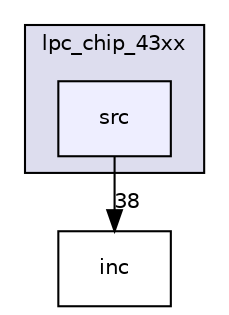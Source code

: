 digraph "muju/externals/base/soc/lpc43xx/lpc_chip_43xx/src" {
  compound=true
  node [ fontsize="10", fontname="Helvetica"];
  edge [ labelfontsize="10", labelfontname="Helvetica"];
  subgraph clusterdir_b88a78d1581bf098e52b184247b64f14 {
    graph [ bgcolor="#ddddee", pencolor="black", label="lpc_chip_43xx" fontname="Helvetica", fontsize="10", URL="dir_b88a78d1581bf098e52b184247b64f14.html"]
  dir_a8c8fec3840559dd44bd10c16e6b9246 [shape=box, label="src", style="filled", fillcolor="#eeeeff", pencolor="black", URL="dir_a8c8fec3840559dd44bd10c16e6b9246.html"];
  }
  dir_947f667bb229333f556e4d5c02029e05 [shape=box label="inc" URL="dir_947f667bb229333f556e4d5c02029e05.html"];
  dir_a8c8fec3840559dd44bd10c16e6b9246->dir_947f667bb229333f556e4d5c02029e05 [headlabel="38", labeldistance=1.5 headhref="dir_000050_000049.html"];
}
